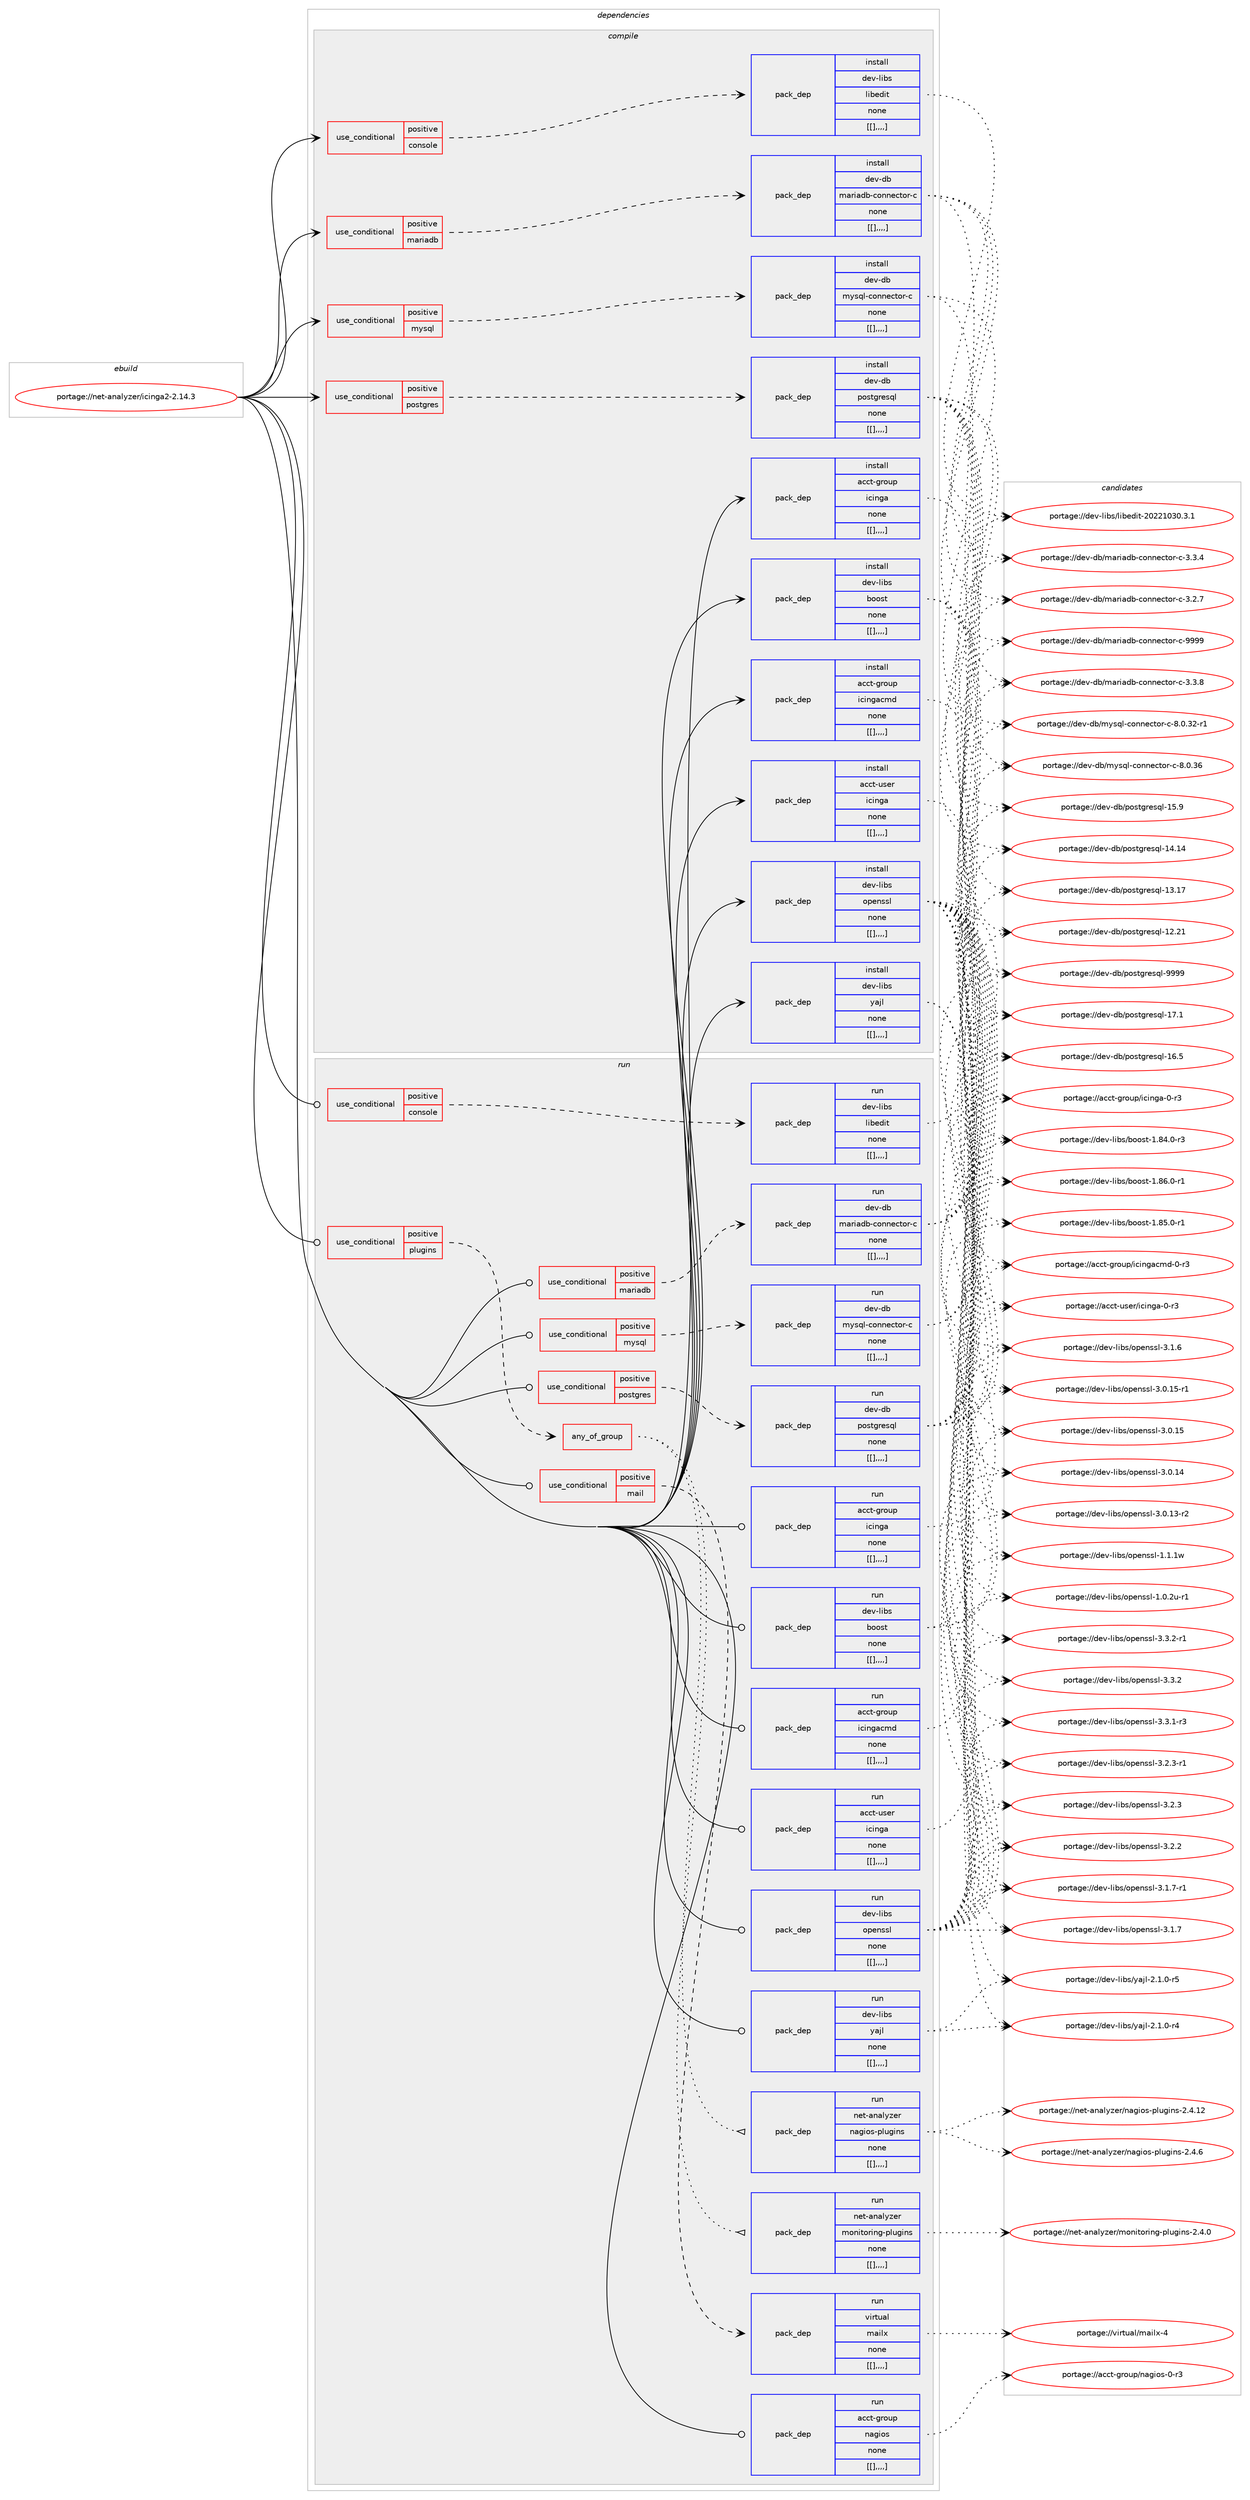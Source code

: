 digraph prolog {

# *************
# Graph options
# *************

newrank=true;
concentrate=true;
compound=true;
graph [rankdir=LR,fontname=Helvetica,fontsize=10,ranksep=1.5];#, ranksep=2.5, nodesep=0.2];
edge  [arrowhead=vee];
node  [fontname=Helvetica,fontsize=10];

# **********
# The ebuild
# **********

subgraph cluster_leftcol {
color=gray;
label=<<i>ebuild</i>>;
id [label="portage://net-analyzer/icinga2-2.14.3", color=red, width=4, href="../net-analyzer/icinga2-2.14.3.svg"];
}

# ****************
# The dependencies
# ****************

subgraph cluster_midcol {
color=gray;
label=<<i>dependencies</i>>;
subgraph cluster_compile {
fillcolor="#eeeeee";
style=filled;
label=<<i>compile</i>>;
subgraph cond4 {
dependency12 [label=<<TABLE BORDER="0" CELLBORDER="1" CELLSPACING="0" CELLPADDING="4"><TR><TD ROWSPAN="3" CELLPADDING="10">use_conditional</TD></TR><TR><TD>positive</TD></TR><TR><TD>console</TD></TR></TABLE>>, shape=none, color=red];
subgraph pack9 {
dependency13 [label=<<TABLE BORDER="0" CELLBORDER="1" CELLSPACING="0" CELLPADDING="4" WIDTH="220"><TR><TD ROWSPAN="6" CELLPADDING="30">pack_dep</TD></TR><TR><TD WIDTH="110">install</TD></TR><TR><TD>dev-libs</TD></TR><TR><TD>libedit</TD></TR><TR><TD>none</TD></TR><TR><TD>[[],,,,]</TD></TR></TABLE>>, shape=none, color=blue];
}
dependency12:e -> dependency13:w [weight=20,style="dashed",arrowhead="vee"];
}
id:e -> dependency12:w [weight=20,style="solid",arrowhead="vee"];
subgraph cond21 {
dependency78 [label=<<TABLE BORDER="0" CELLBORDER="1" CELLSPACING="0" CELLPADDING="4"><TR><TD ROWSPAN="3" CELLPADDING="10">use_conditional</TD></TR><TR><TD>positive</TD></TR><TR><TD>mariadb</TD></TR></TABLE>>, shape=none, color=red];
subgraph pack69 {
dependency135 [label=<<TABLE BORDER="0" CELLBORDER="1" CELLSPACING="0" CELLPADDING="4" WIDTH="220"><TR><TD ROWSPAN="6" CELLPADDING="30">pack_dep</TD></TR><TR><TD WIDTH="110">install</TD></TR><TR><TD>dev-db</TD></TR><TR><TD>mariadb-connector-c</TD></TR><TR><TD>none</TD></TR><TR><TD>[[],,,,]</TD></TR></TABLE>>, shape=none, color=blue];
}
dependency78:e -> dependency135:w [weight=20,style="dashed",arrowhead="vee"];
}
id:e -> dependency78:w [weight=20,style="solid",arrowhead="vee"];
subgraph cond37 {
dependency139 [label=<<TABLE BORDER="0" CELLBORDER="1" CELLSPACING="0" CELLPADDING="4"><TR><TD ROWSPAN="3" CELLPADDING="10">use_conditional</TD></TR><TR><TD>positive</TD></TR><TR><TD>mysql</TD></TR></TABLE>>, shape=none, color=red];
subgraph pack136 {
dependency165 [label=<<TABLE BORDER="0" CELLBORDER="1" CELLSPACING="0" CELLPADDING="4" WIDTH="220"><TR><TD ROWSPAN="6" CELLPADDING="30">pack_dep</TD></TR><TR><TD WIDTH="110">install</TD></TR><TR><TD>dev-db</TD></TR><TR><TD>mysql-connector-c</TD></TR><TR><TD>none</TD></TR><TR><TD>[[],,,,]</TD></TR></TABLE>>, shape=none, color=blue];
}
dependency139:e -> dependency165:w [weight=20,style="dashed",arrowhead="vee"];
}
id:e -> dependency139:w [weight=20,style="solid",arrowhead="vee"];
subgraph cond46 {
dependency217 [label=<<TABLE BORDER="0" CELLBORDER="1" CELLSPACING="0" CELLPADDING="4"><TR><TD ROWSPAN="3" CELLPADDING="10">use_conditional</TD></TR><TR><TD>positive</TD></TR><TR><TD>postgres</TD></TR></TABLE>>, shape=none, color=red];
subgraph pack173 {
dependency226 [label=<<TABLE BORDER="0" CELLBORDER="1" CELLSPACING="0" CELLPADDING="4" WIDTH="220"><TR><TD ROWSPAN="6" CELLPADDING="30">pack_dep</TD></TR><TR><TD WIDTH="110">install</TD></TR><TR><TD>dev-db</TD></TR><TR><TD>postgresql</TD></TR><TR><TD>none</TD></TR><TR><TD>[[],,,,]</TD></TR></TABLE>>, shape=none, color=blue];
}
dependency217:e -> dependency226:w [weight=20,style="dashed",arrowhead="vee"];
}
id:e -> dependency217:w [weight=20,style="solid",arrowhead="vee"];
subgraph pack183 {
dependency233 [label=<<TABLE BORDER="0" CELLBORDER="1" CELLSPACING="0" CELLPADDING="4" WIDTH="220"><TR><TD ROWSPAN="6" CELLPADDING="30">pack_dep</TD></TR><TR><TD WIDTH="110">install</TD></TR><TR><TD>acct-group</TD></TR><TR><TD>icinga</TD></TR><TR><TD>none</TD></TR><TR><TD>[[],,,,]</TD></TR></TABLE>>, shape=none, color=blue];
}
id:e -> dependency233:w [weight=20,style="solid",arrowhead="vee"];
subgraph pack186 {
dependency244 [label=<<TABLE BORDER="0" CELLBORDER="1" CELLSPACING="0" CELLPADDING="4" WIDTH="220"><TR><TD ROWSPAN="6" CELLPADDING="30">pack_dep</TD></TR><TR><TD WIDTH="110">install</TD></TR><TR><TD>acct-group</TD></TR><TR><TD>icingacmd</TD></TR><TR><TD>none</TD></TR><TR><TD>[[],,,,]</TD></TR></TABLE>>, shape=none, color=blue];
}
id:e -> dependency244:w [weight=20,style="solid",arrowhead="vee"];
subgraph pack202 {
dependency268 [label=<<TABLE BORDER="0" CELLBORDER="1" CELLSPACING="0" CELLPADDING="4" WIDTH="220"><TR><TD ROWSPAN="6" CELLPADDING="30">pack_dep</TD></TR><TR><TD WIDTH="110">install</TD></TR><TR><TD>acct-user</TD></TR><TR><TD>icinga</TD></TR><TR><TD>none</TD></TR><TR><TD>[[],,,,]</TD></TR></TABLE>>, shape=none, color=blue];
}
id:e -> dependency268:w [weight=20,style="solid",arrowhead="vee"];
subgraph pack207 {
dependency281 [label=<<TABLE BORDER="0" CELLBORDER="1" CELLSPACING="0" CELLPADDING="4" WIDTH="220"><TR><TD ROWSPAN="6" CELLPADDING="30">pack_dep</TD></TR><TR><TD WIDTH="110">install</TD></TR><TR><TD>dev-libs</TD></TR><TR><TD>boost</TD></TR><TR><TD>none</TD></TR><TR><TD>[[],,,,]</TD></TR></TABLE>>, shape=none, color=blue];
}
id:e -> dependency281:w [weight=20,style="solid",arrowhead="vee"];
subgraph pack228 {
dependency301 [label=<<TABLE BORDER="0" CELLBORDER="1" CELLSPACING="0" CELLPADDING="4" WIDTH="220"><TR><TD ROWSPAN="6" CELLPADDING="30">pack_dep</TD></TR><TR><TD WIDTH="110">install</TD></TR><TR><TD>dev-libs</TD></TR><TR><TD>openssl</TD></TR><TR><TD>none</TD></TR><TR><TD>[[],,,,]</TD></TR></TABLE>>, shape=none, color=blue];
}
id:e -> dependency301:w [weight=20,style="solid",arrowhead="vee"];
subgraph pack239 {
dependency319 [label=<<TABLE BORDER="0" CELLBORDER="1" CELLSPACING="0" CELLPADDING="4" WIDTH="220"><TR><TD ROWSPAN="6" CELLPADDING="30">pack_dep</TD></TR><TR><TD WIDTH="110">install</TD></TR><TR><TD>dev-libs</TD></TR><TR><TD>yajl</TD></TR><TR><TD>none</TD></TR><TR><TD>[[],,,,]</TD></TR></TABLE>>, shape=none, color=blue];
}
id:e -> dependency319:w [weight=20,style="solid",arrowhead="vee"];
}
subgraph cluster_compileandrun {
fillcolor="#eeeeee";
style=filled;
label=<<i>compile and run</i>>;
}
subgraph cluster_run {
fillcolor="#eeeeee";
style=filled;
label=<<i>run</i>>;
subgraph cond85 {
dependency347 [label=<<TABLE BORDER="0" CELLBORDER="1" CELLSPACING="0" CELLPADDING="4"><TR><TD ROWSPAN="3" CELLPADDING="10">use_conditional</TD></TR><TR><TD>positive</TD></TR><TR><TD>console</TD></TR></TABLE>>, shape=none, color=red];
subgraph pack271 {
dependency373 [label=<<TABLE BORDER="0" CELLBORDER="1" CELLSPACING="0" CELLPADDING="4" WIDTH="220"><TR><TD ROWSPAN="6" CELLPADDING="30">pack_dep</TD></TR><TR><TD WIDTH="110">run</TD></TR><TR><TD>dev-libs</TD></TR><TR><TD>libedit</TD></TR><TR><TD>none</TD></TR><TR><TD>[[],,,,]</TD></TR></TABLE>>, shape=none, color=blue];
}
dependency347:e -> dependency373:w [weight=20,style="dashed",arrowhead="vee"];
}
id:e -> dependency347:w [weight=20,style="solid",arrowhead="odot"];
subgraph cond98 {
dependency386 [label=<<TABLE BORDER="0" CELLBORDER="1" CELLSPACING="0" CELLPADDING="4"><TR><TD ROWSPAN="3" CELLPADDING="10">use_conditional</TD></TR><TR><TD>positive</TD></TR><TR><TD>mail</TD></TR></TABLE>>, shape=none, color=red];
subgraph pack297 {
dependency399 [label=<<TABLE BORDER="0" CELLBORDER="1" CELLSPACING="0" CELLPADDING="4" WIDTH="220"><TR><TD ROWSPAN="6" CELLPADDING="30">pack_dep</TD></TR><TR><TD WIDTH="110">run</TD></TR><TR><TD>virtual</TD></TR><TR><TD>mailx</TD></TR><TR><TD>none</TD></TR><TR><TD>[[],,,,]</TD></TR></TABLE>>, shape=none, color=blue];
}
dependency386:e -> dependency399:w [weight=20,style="dashed",arrowhead="vee"];
}
id:e -> dependency386:w [weight=20,style="solid",arrowhead="odot"];
subgraph cond107 {
dependency413 [label=<<TABLE BORDER="0" CELLBORDER="1" CELLSPACING="0" CELLPADDING="4"><TR><TD ROWSPAN="3" CELLPADDING="10">use_conditional</TD></TR><TR><TD>positive</TD></TR><TR><TD>mariadb</TD></TR></TABLE>>, shape=none, color=red];
subgraph pack314 {
dependency427 [label=<<TABLE BORDER="0" CELLBORDER="1" CELLSPACING="0" CELLPADDING="4" WIDTH="220"><TR><TD ROWSPAN="6" CELLPADDING="30">pack_dep</TD></TR><TR><TD WIDTH="110">run</TD></TR><TR><TD>dev-db</TD></TR><TR><TD>mariadb-connector-c</TD></TR><TR><TD>none</TD></TR><TR><TD>[[],,,,]</TD></TR></TABLE>>, shape=none, color=blue];
}
dependency413:e -> dependency427:w [weight=20,style="dashed",arrowhead="vee"];
}
id:e -> dependency413:w [weight=20,style="solid",arrowhead="odot"];
subgraph cond116 {
dependency456 [label=<<TABLE BORDER="0" CELLBORDER="1" CELLSPACING="0" CELLPADDING="4"><TR><TD ROWSPAN="3" CELLPADDING="10">use_conditional</TD></TR><TR><TD>positive</TD></TR><TR><TD>mysql</TD></TR></TABLE>>, shape=none, color=red];
subgraph pack357 {
dependency474 [label=<<TABLE BORDER="0" CELLBORDER="1" CELLSPACING="0" CELLPADDING="4" WIDTH="220"><TR><TD ROWSPAN="6" CELLPADDING="30">pack_dep</TD></TR><TR><TD WIDTH="110">run</TD></TR><TR><TD>dev-db</TD></TR><TR><TD>mysql-connector-c</TD></TR><TR><TD>none</TD></TR><TR><TD>[[],,,,]</TD></TR></TABLE>>, shape=none, color=blue];
}
dependency456:e -> dependency474:w [weight=20,style="dashed",arrowhead="vee"];
}
id:e -> dependency456:w [weight=20,style="solid",arrowhead="odot"];
subgraph cond127 {
dependency498 [label=<<TABLE BORDER="0" CELLBORDER="1" CELLSPACING="0" CELLPADDING="4"><TR><TD ROWSPAN="3" CELLPADDING="10">use_conditional</TD></TR><TR><TD>positive</TD></TR><TR><TD>plugins</TD></TR></TABLE>>, shape=none, color=red];
subgraph any5 {
dependency510 [label=<<TABLE BORDER="0" CELLBORDER="1" CELLSPACING="0" CELLPADDING="4"><TR><TD CELLPADDING="10">any_of_group</TD></TR></TABLE>>, shape=none, color=red];subgraph pack404 {
dependency566 [label=<<TABLE BORDER="0" CELLBORDER="1" CELLSPACING="0" CELLPADDING="4" WIDTH="220"><TR><TD ROWSPAN="6" CELLPADDING="30">pack_dep</TD></TR><TR><TD WIDTH="110">run</TD></TR><TR><TD>net-analyzer</TD></TR><TR><TD>monitoring-plugins</TD></TR><TR><TD>none</TD></TR><TR><TD>[[],,,,]</TD></TR></TABLE>>, shape=none, color=blue];
}
dependency510:e -> dependency566:w [weight=20,style="dotted",arrowhead="oinv"];
subgraph pack426 {
dependency577 [label=<<TABLE BORDER="0" CELLBORDER="1" CELLSPACING="0" CELLPADDING="4" WIDTH="220"><TR><TD ROWSPAN="6" CELLPADDING="30">pack_dep</TD></TR><TR><TD WIDTH="110">run</TD></TR><TR><TD>net-analyzer</TD></TR><TR><TD>nagios-plugins</TD></TR><TR><TD>none</TD></TR><TR><TD>[[],,,,]</TD></TR></TABLE>>, shape=none, color=blue];
}
dependency510:e -> dependency577:w [weight=20,style="dotted",arrowhead="oinv"];
}
dependency498:e -> dependency510:w [weight=20,style="dashed",arrowhead="vee"];
}
id:e -> dependency498:w [weight=20,style="solid",arrowhead="odot"];
subgraph cond151 {
dependency579 [label=<<TABLE BORDER="0" CELLBORDER="1" CELLSPACING="0" CELLPADDING="4"><TR><TD ROWSPAN="3" CELLPADDING="10">use_conditional</TD></TR><TR><TD>positive</TD></TR><TR><TD>postgres</TD></TR></TABLE>>, shape=none, color=red];
subgraph pack430 {
dependency583 [label=<<TABLE BORDER="0" CELLBORDER="1" CELLSPACING="0" CELLPADDING="4" WIDTH="220"><TR><TD ROWSPAN="6" CELLPADDING="30">pack_dep</TD></TR><TR><TD WIDTH="110">run</TD></TR><TR><TD>dev-db</TD></TR><TR><TD>postgresql</TD></TR><TR><TD>none</TD></TR><TR><TD>[[],,,,]</TD></TR></TABLE>>, shape=none, color=blue];
}
dependency579:e -> dependency583:w [weight=20,style="dashed",arrowhead="vee"];
}
id:e -> dependency579:w [weight=20,style="solid",arrowhead="odot"];
subgraph pack437 {
dependency590 [label=<<TABLE BORDER="0" CELLBORDER="1" CELLSPACING="0" CELLPADDING="4" WIDTH="220"><TR><TD ROWSPAN="6" CELLPADDING="30">pack_dep</TD></TR><TR><TD WIDTH="110">run</TD></TR><TR><TD>acct-group</TD></TR><TR><TD>icinga</TD></TR><TR><TD>none</TD></TR><TR><TD>[[],,,,]</TD></TR></TABLE>>, shape=none, color=blue];
}
id:e -> dependency590:w [weight=20,style="solid",arrowhead="odot"];
subgraph pack445 {
dependency648 [label=<<TABLE BORDER="0" CELLBORDER="1" CELLSPACING="0" CELLPADDING="4" WIDTH="220"><TR><TD ROWSPAN="6" CELLPADDING="30">pack_dep</TD></TR><TR><TD WIDTH="110">run</TD></TR><TR><TD>acct-group</TD></TR><TR><TD>icingacmd</TD></TR><TR><TD>none</TD></TR><TR><TD>[[],,,,]</TD></TR></TABLE>>, shape=none, color=blue];
}
id:e -> dependency648:w [weight=20,style="solid",arrowhead="odot"];
subgraph pack502 {
dependency678 [label=<<TABLE BORDER="0" CELLBORDER="1" CELLSPACING="0" CELLPADDING="4" WIDTH="220"><TR><TD ROWSPAN="6" CELLPADDING="30">pack_dep</TD></TR><TR><TD WIDTH="110">run</TD></TR><TR><TD>acct-group</TD></TR><TR><TD>nagios</TD></TR><TR><TD>none</TD></TR><TR><TD>[[],,,,]</TD></TR></TABLE>>, shape=none, color=blue];
}
id:e -> dependency678:w [weight=20,style="solid",arrowhead="odot"];
subgraph pack506 {
dependency685 [label=<<TABLE BORDER="0" CELLBORDER="1" CELLSPACING="0" CELLPADDING="4" WIDTH="220"><TR><TD ROWSPAN="6" CELLPADDING="30">pack_dep</TD></TR><TR><TD WIDTH="110">run</TD></TR><TR><TD>acct-user</TD></TR><TR><TD>icinga</TD></TR><TR><TD>none</TD></TR><TR><TD>[[],,,,]</TD></TR></TABLE>>, shape=none, color=blue];
}
id:e -> dependency685:w [weight=20,style="solid",arrowhead="odot"];
subgraph pack514 {
dependency691 [label=<<TABLE BORDER="0" CELLBORDER="1" CELLSPACING="0" CELLPADDING="4" WIDTH="220"><TR><TD ROWSPAN="6" CELLPADDING="30">pack_dep</TD></TR><TR><TD WIDTH="110">run</TD></TR><TR><TD>dev-libs</TD></TR><TR><TD>boost</TD></TR><TR><TD>none</TD></TR><TR><TD>[[],,,,]</TD></TR></TABLE>>, shape=none, color=blue];
}
id:e -> dependency691:w [weight=20,style="solid",arrowhead="odot"];
subgraph pack517 {
dependency695 [label=<<TABLE BORDER="0" CELLBORDER="1" CELLSPACING="0" CELLPADDING="4" WIDTH="220"><TR><TD ROWSPAN="6" CELLPADDING="30">pack_dep</TD></TR><TR><TD WIDTH="110">run</TD></TR><TR><TD>dev-libs</TD></TR><TR><TD>openssl</TD></TR><TR><TD>none</TD></TR><TR><TD>[[],,,,]</TD></TR></TABLE>>, shape=none, color=blue];
}
id:e -> dependency695:w [weight=20,style="solid",arrowhead="odot"];
subgraph pack521 {
dependency713 [label=<<TABLE BORDER="0" CELLBORDER="1" CELLSPACING="0" CELLPADDING="4" WIDTH="220"><TR><TD ROWSPAN="6" CELLPADDING="30">pack_dep</TD></TR><TR><TD WIDTH="110">run</TD></TR><TR><TD>dev-libs</TD></TR><TR><TD>yajl</TD></TR><TR><TD>none</TD></TR><TR><TD>[[],,,,]</TD></TR></TABLE>>, shape=none, color=blue];
}
id:e -> dependency713:w [weight=20,style="solid",arrowhead="odot"];
}
}

# **************
# The candidates
# **************

subgraph cluster_choices {
rank=same;
color=gray;
label=<<i>candidates</i>>;

subgraph choice348 {
color=black;
nodesep=1;
choice1001011184510810598115471081059810110010511645504850504948514846514649 [label="portage://dev-libs/libedit-20221030.3.1", color=red, width=4,href="../dev-libs/libedit-20221030.3.1.svg"];
dependency13:e -> choice1001011184510810598115471081059810110010511645504850504948514846514649:w [style=dotted,weight="100"];
}
subgraph choice350 {
color=black;
nodesep=1;
choice10010111845100984710997114105971009845991111101101019911611111445994557575757 [label="portage://dev-db/mariadb-connector-c-9999", color=red, width=4,href="../dev-db/mariadb-connector-c-9999.svg"];
choice1001011184510098471099711410597100984599111110110101991161111144599455146514656 [label="portage://dev-db/mariadb-connector-c-3.3.8", color=red, width=4,href="../dev-db/mariadb-connector-c-3.3.8.svg"];
choice1001011184510098471099711410597100984599111110110101991161111144599455146514652 [label="portage://dev-db/mariadb-connector-c-3.3.4", color=red, width=4,href="../dev-db/mariadb-connector-c-3.3.4.svg"];
choice1001011184510098471099711410597100984599111110110101991161111144599455146504655 [label="portage://dev-db/mariadb-connector-c-3.2.7", color=red, width=4,href="../dev-db/mariadb-connector-c-3.2.7.svg"];
dependency135:e -> choice10010111845100984710997114105971009845991111101101019911611111445994557575757:w [style=dotted,weight="100"];
dependency135:e -> choice1001011184510098471099711410597100984599111110110101991161111144599455146514656:w [style=dotted,weight="100"];
dependency135:e -> choice1001011184510098471099711410597100984599111110110101991161111144599455146514652:w [style=dotted,weight="100"];
dependency135:e -> choice1001011184510098471099711410597100984599111110110101991161111144599455146504655:w [style=dotted,weight="100"];
}
subgraph choice359 {
color=black;
nodesep=1;
choice100101118451009847109121115113108459911111011010199116111114459945564648465154 [label="portage://dev-db/mysql-connector-c-8.0.36", color=red, width=4,href="../dev-db/mysql-connector-c-8.0.36.svg"];
choice1001011184510098471091211151131084599111110110101991161111144599455646484651504511449 [label="portage://dev-db/mysql-connector-c-8.0.32-r1", color=red, width=4,href="../dev-db/mysql-connector-c-8.0.32-r1.svg"];
dependency165:e -> choice100101118451009847109121115113108459911111011010199116111114459945564648465154:w [style=dotted,weight="100"];
dependency165:e -> choice1001011184510098471091211151131084599111110110101991161111144599455646484651504511449:w [style=dotted,weight="100"];
}
subgraph choice366 {
color=black;
nodesep=1;
choice1001011184510098471121111151161031141011151131084557575757 [label="portage://dev-db/postgresql-9999", color=red, width=4,href="../dev-db/postgresql-9999.svg"];
choice1001011184510098471121111151161031141011151131084549554649 [label="portage://dev-db/postgresql-17.1", color=red, width=4,href="../dev-db/postgresql-17.1.svg"];
choice1001011184510098471121111151161031141011151131084549544653 [label="portage://dev-db/postgresql-16.5", color=red, width=4,href="../dev-db/postgresql-16.5.svg"];
choice1001011184510098471121111151161031141011151131084549534657 [label="portage://dev-db/postgresql-15.9", color=red, width=4,href="../dev-db/postgresql-15.9.svg"];
choice100101118451009847112111115116103114101115113108454952464952 [label="portage://dev-db/postgresql-14.14", color=red, width=4,href="../dev-db/postgresql-14.14.svg"];
choice100101118451009847112111115116103114101115113108454951464955 [label="portage://dev-db/postgresql-13.17", color=red, width=4,href="../dev-db/postgresql-13.17.svg"];
choice100101118451009847112111115116103114101115113108454950465049 [label="portage://dev-db/postgresql-12.21", color=red, width=4,href="../dev-db/postgresql-12.21.svg"];
dependency226:e -> choice1001011184510098471121111151161031141011151131084557575757:w [style=dotted,weight="100"];
dependency226:e -> choice1001011184510098471121111151161031141011151131084549554649:w [style=dotted,weight="100"];
dependency226:e -> choice1001011184510098471121111151161031141011151131084549544653:w [style=dotted,weight="100"];
dependency226:e -> choice1001011184510098471121111151161031141011151131084549534657:w [style=dotted,weight="100"];
dependency226:e -> choice100101118451009847112111115116103114101115113108454952464952:w [style=dotted,weight="100"];
dependency226:e -> choice100101118451009847112111115116103114101115113108454951464955:w [style=dotted,weight="100"];
dependency226:e -> choice100101118451009847112111115116103114101115113108454950465049:w [style=dotted,weight="100"];
}
subgraph choice375 {
color=black;
nodesep=1;
choice9799991164510311411111711247105991051101039745484511451 [label="portage://acct-group/icinga-0-r3", color=red, width=4,href="../acct-group/icinga-0-r3.svg"];
dependency233:e -> choice9799991164510311411111711247105991051101039745484511451:w [style=dotted,weight="100"];
}
subgraph choice387 {
color=black;
nodesep=1;
choice979999116451031141111171124710599105110103979910910045484511451 [label="portage://acct-group/icingacmd-0-r3", color=red, width=4,href="../acct-group/icingacmd-0-r3.svg"];
dependency244:e -> choice979999116451031141111171124710599105110103979910910045484511451:w [style=dotted,weight="100"];
}
subgraph choice392 {
color=black;
nodesep=1;
choice9799991164511711510111447105991051101039745484511451 [label="portage://acct-user/icinga-0-r3", color=red, width=4,href="../acct-user/icinga-0-r3.svg"];
dependency268:e -> choice9799991164511711510111447105991051101039745484511451:w [style=dotted,weight="100"];
}
subgraph choice395 {
color=black;
nodesep=1;
choice10010111845108105981154798111111115116454946565446484511449 [label="portage://dev-libs/boost-1.86.0-r1", color=red, width=4,href="../dev-libs/boost-1.86.0-r1.svg"];
choice10010111845108105981154798111111115116454946565346484511449 [label="portage://dev-libs/boost-1.85.0-r1", color=red, width=4,href="../dev-libs/boost-1.85.0-r1.svg"];
choice10010111845108105981154798111111115116454946565246484511451 [label="portage://dev-libs/boost-1.84.0-r3", color=red, width=4,href="../dev-libs/boost-1.84.0-r3.svg"];
dependency281:e -> choice10010111845108105981154798111111115116454946565446484511449:w [style=dotted,weight="100"];
dependency281:e -> choice10010111845108105981154798111111115116454946565346484511449:w [style=dotted,weight="100"];
dependency281:e -> choice10010111845108105981154798111111115116454946565246484511451:w [style=dotted,weight="100"];
}
subgraph choice400 {
color=black;
nodesep=1;
choice1001011184510810598115471111121011101151151084551465146504511449 [label="portage://dev-libs/openssl-3.3.2-r1", color=red, width=4,href="../dev-libs/openssl-3.3.2-r1.svg"];
choice100101118451081059811547111112101110115115108455146514650 [label="portage://dev-libs/openssl-3.3.2", color=red, width=4,href="../dev-libs/openssl-3.3.2.svg"];
choice1001011184510810598115471111121011101151151084551465146494511451 [label="portage://dev-libs/openssl-3.3.1-r3", color=red, width=4,href="../dev-libs/openssl-3.3.1-r3.svg"];
choice1001011184510810598115471111121011101151151084551465046514511449 [label="portage://dev-libs/openssl-3.2.3-r1", color=red, width=4,href="../dev-libs/openssl-3.2.3-r1.svg"];
choice100101118451081059811547111112101110115115108455146504651 [label="portage://dev-libs/openssl-3.2.3", color=red, width=4,href="../dev-libs/openssl-3.2.3.svg"];
choice100101118451081059811547111112101110115115108455146504650 [label="portage://dev-libs/openssl-3.2.2", color=red, width=4,href="../dev-libs/openssl-3.2.2.svg"];
choice1001011184510810598115471111121011101151151084551464946554511449 [label="portage://dev-libs/openssl-3.1.7-r1", color=red, width=4,href="../dev-libs/openssl-3.1.7-r1.svg"];
choice100101118451081059811547111112101110115115108455146494655 [label="portage://dev-libs/openssl-3.1.7", color=red, width=4,href="../dev-libs/openssl-3.1.7.svg"];
choice100101118451081059811547111112101110115115108455146494654 [label="portage://dev-libs/openssl-3.1.6", color=red, width=4,href="../dev-libs/openssl-3.1.6.svg"];
choice100101118451081059811547111112101110115115108455146484649534511449 [label="portage://dev-libs/openssl-3.0.15-r1", color=red, width=4,href="../dev-libs/openssl-3.0.15-r1.svg"];
choice10010111845108105981154711111210111011511510845514648464953 [label="portage://dev-libs/openssl-3.0.15", color=red, width=4,href="../dev-libs/openssl-3.0.15.svg"];
choice10010111845108105981154711111210111011511510845514648464952 [label="portage://dev-libs/openssl-3.0.14", color=red, width=4,href="../dev-libs/openssl-3.0.14.svg"];
choice100101118451081059811547111112101110115115108455146484649514511450 [label="portage://dev-libs/openssl-3.0.13-r2", color=red, width=4,href="../dev-libs/openssl-3.0.13-r2.svg"];
choice100101118451081059811547111112101110115115108454946494649119 [label="portage://dev-libs/openssl-1.1.1w", color=red, width=4,href="../dev-libs/openssl-1.1.1w.svg"];
choice1001011184510810598115471111121011101151151084549464846501174511449 [label="portage://dev-libs/openssl-1.0.2u-r1", color=red, width=4,href="../dev-libs/openssl-1.0.2u-r1.svg"];
dependency301:e -> choice1001011184510810598115471111121011101151151084551465146504511449:w [style=dotted,weight="100"];
dependency301:e -> choice100101118451081059811547111112101110115115108455146514650:w [style=dotted,weight="100"];
dependency301:e -> choice1001011184510810598115471111121011101151151084551465146494511451:w [style=dotted,weight="100"];
dependency301:e -> choice1001011184510810598115471111121011101151151084551465046514511449:w [style=dotted,weight="100"];
dependency301:e -> choice100101118451081059811547111112101110115115108455146504651:w [style=dotted,weight="100"];
dependency301:e -> choice100101118451081059811547111112101110115115108455146504650:w [style=dotted,weight="100"];
dependency301:e -> choice1001011184510810598115471111121011101151151084551464946554511449:w [style=dotted,weight="100"];
dependency301:e -> choice100101118451081059811547111112101110115115108455146494655:w [style=dotted,weight="100"];
dependency301:e -> choice100101118451081059811547111112101110115115108455146494654:w [style=dotted,weight="100"];
dependency301:e -> choice100101118451081059811547111112101110115115108455146484649534511449:w [style=dotted,weight="100"];
dependency301:e -> choice10010111845108105981154711111210111011511510845514648464953:w [style=dotted,weight="100"];
dependency301:e -> choice10010111845108105981154711111210111011511510845514648464952:w [style=dotted,weight="100"];
dependency301:e -> choice100101118451081059811547111112101110115115108455146484649514511450:w [style=dotted,weight="100"];
dependency301:e -> choice100101118451081059811547111112101110115115108454946494649119:w [style=dotted,weight="100"];
dependency301:e -> choice1001011184510810598115471111121011101151151084549464846501174511449:w [style=dotted,weight="100"];
}
subgraph choice424 {
color=black;
nodesep=1;
choice100101118451081059811547121971061084550464946484511453 [label="portage://dev-libs/yajl-2.1.0-r5", color=red, width=4,href="../dev-libs/yajl-2.1.0-r5.svg"];
choice100101118451081059811547121971061084550464946484511452 [label="portage://dev-libs/yajl-2.1.0-r4", color=red, width=4,href="../dev-libs/yajl-2.1.0-r4.svg"];
dependency319:e -> choice100101118451081059811547121971061084550464946484511453:w [style=dotted,weight="100"];
dependency319:e -> choice100101118451081059811547121971061084550464946484511452:w [style=dotted,weight="100"];
}
subgraph choice430 {
color=black;
nodesep=1;
choice1001011184510810598115471081059810110010511645504850504948514846514649 [label="portage://dev-libs/libedit-20221030.3.1", color=red, width=4,href="../dev-libs/libedit-20221030.3.1.svg"];
dependency373:e -> choice1001011184510810598115471081059810110010511645504850504948514846514649:w [style=dotted,weight="100"];
}
subgraph choice432 {
color=black;
nodesep=1;
choice1181051141161179710847109971051081204552 [label="portage://virtual/mailx-4", color=red, width=4,href="../virtual/mailx-4.svg"];
dependency399:e -> choice1181051141161179710847109971051081204552:w [style=dotted,weight="100"];
}
subgraph choice436 {
color=black;
nodesep=1;
choice10010111845100984710997114105971009845991111101101019911611111445994557575757 [label="portage://dev-db/mariadb-connector-c-9999", color=red, width=4,href="../dev-db/mariadb-connector-c-9999.svg"];
choice1001011184510098471099711410597100984599111110110101991161111144599455146514656 [label="portage://dev-db/mariadb-connector-c-3.3.8", color=red, width=4,href="../dev-db/mariadb-connector-c-3.3.8.svg"];
choice1001011184510098471099711410597100984599111110110101991161111144599455146514652 [label="portage://dev-db/mariadb-connector-c-3.3.4", color=red, width=4,href="../dev-db/mariadb-connector-c-3.3.4.svg"];
choice1001011184510098471099711410597100984599111110110101991161111144599455146504655 [label="portage://dev-db/mariadb-connector-c-3.2.7", color=red, width=4,href="../dev-db/mariadb-connector-c-3.2.7.svg"];
dependency427:e -> choice10010111845100984710997114105971009845991111101101019911611111445994557575757:w [style=dotted,weight="100"];
dependency427:e -> choice1001011184510098471099711410597100984599111110110101991161111144599455146514656:w [style=dotted,weight="100"];
dependency427:e -> choice1001011184510098471099711410597100984599111110110101991161111144599455146514652:w [style=dotted,weight="100"];
dependency427:e -> choice1001011184510098471099711410597100984599111110110101991161111144599455146504655:w [style=dotted,weight="100"];
}
subgraph choice445 {
color=black;
nodesep=1;
choice100101118451009847109121115113108459911111011010199116111114459945564648465154 [label="portage://dev-db/mysql-connector-c-8.0.36", color=red, width=4,href="../dev-db/mysql-connector-c-8.0.36.svg"];
choice1001011184510098471091211151131084599111110110101991161111144599455646484651504511449 [label="portage://dev-db/mysql-connector-c-8.0.32-r1", color=red, width=4,href="../dev-db/mysql-connector-c-8.0.32-r1.svg"];
dependency474:e -> choice100101118451009847109121115113108459911111011010199116111114459945564648465154:w [style=dotted,weight="100"];
dependency474:e -> choice1001011184510098471091211151131084599111110110101991161111144599455646484651504511449:w [style=dotted,weight="100"];
}
subgraph choice451 {
color=black;
nodesep=1;
choice1101011164597110971081211221011144710911111010511611111410511010345112108117103105110115455046524648 [label="portage://net-analyzer/monitoring-plugins-2.4.0", color=red, width=4,href="../net-analyzer/monitoring-plugins-2.4.0.svg"];
dependency566:e -> choice1101011164597110971081211221011144710911111010511611111410511010345112108117103105110115455046524648:w [style=dotted,weight="100"];
}
subgraph choice465 {
color=black;
nodesep=1;
choice11010111645971109710812112210111447110971031051111154511210811710310511011545504652464950 [label="portage://net-analyzer/nagios-plugins-2.4.12", color=red, width=4,href="../net-analyzer/nagios-plugins-2.4.12.svg"];
choice110101116459711097108121122101114471109710310511111545112108117103105110115455046524654 [label="portage://net-analyzer/nagios-plugins-2.4.6", color=red, width=4,href="../net-analyzer/nagios-plugins-2.4.6.svg"];
dependency577:e -> choice11010111645971109710812112210111447110971031051111154511210811710310511011545504652464950:w [style=dotted,weight="100"];
dependency577:e -> choice110101116459711097108121122101114471109710310511111545112108117103105110115455046524654:w [style=dotted,weight="100"];
}
subgraph choice469 {
color=black;
nodesep=1;
choice1001011184510098471121111151161031141011151131084557575757 [label="portage://dev-db/postgresql-9999", color=red, width=4,href="../dev-db/postgresql-9999.svg"];
choice1001011184510098471121111151161031141011151131084549554649 [label="portage://dev-db/postgresql-17.1", color=red, width=4,href="../dev-db/postgresql-17.1.svg"];
choice1001011184510098471121111151161031141011151131084549544653 [label="portage://dev-db/postgresql-16.5", color=red, width=4,href="../dev-db/postgresql-16.5.svg"];
choice1001011184510098471121111151161031141011151131084549534657 [label="portage://dev-db/postgresql-15.9", color=red, width=4,href="../dev-db/postgresql-15.9.svg"];
choice100101118451009847112111115116103114101115113108454952464952 [label="portage://dev-db/postgresql-14.14", color=red, width=4,href="../dev-db/postgresql-14.14.svg"];
choice100101118451009847112111115116103114101115113108454951464955 [label="portage://dev-db/postgresql-13.17", color=red, width=4,href="../dev-db/postgresql-13.17.svg"];
choice100101118451009847112111115116103114101115113108454950465049 [label="portage://dev-db/postgresql-12.21", color=red, width=4,href="../dev-db/postgresql-12.21.svg"];
dependency583:e -> choice1001011184510098471121111151161031141011151131084557575757:w [style=dotted,weight="100"];
dependency583:e -> choice1001011184510098471121111151161031141011151131084549554649:w [style=dotted,weight="100"];
dependency583:e -> choice1001011184510098471121111151161031141011151131084549544653:w [style=dotted,weight="100"];
dependency583:e -> choice1001011184510098471121111151161031141011151131084549534657:w [style=dotted,weight="100"];
dependency583:e -> choice100101118451009847112111115116103114101115113108454952464952:w [style=dotted,weight="100"];
dependency583:e -> choice100101118451009847112111115116103114101115113108454951464955:w [style=dotted,weight="100"];
dependency583:e -> choice100101118451009847112111115116103114101115113108454950465049:w [style=dotted,weight="100"];
}
subgraph choice480 {
color=black;
nodesep=1;
choice9799991164510311411111711247105991051101039745484511451 [label="portage://acct-group/icinga-0-r3", color=red, width=4,href="../acct-group/icinga-0-r3.svg"];
dependency590:e -> choice9799991164510311411111711247105991051101039745484511451:w [style=dotted,weight="100"];
}
subgraph choice483 {
color=black;
nodesep=1;
choice979999116451031141111171124710599105110103979910910045484511451 [label="portage://acct-group/icingacmd-0-r3", color=red, width=4,href="../acct-group/icingacmd-0-r3.svg"];
dependency648:e -> choice979999116451031141111171124710599105110103979910910045484511451:w [style=dotted,weight="100"];
}
subgraph choice486 {
color=black;
nodesep=1;
choice97999911645103114111117112471109710310511111545484511451 [label="portage://acct-group/nagios-0-r3", color=red, width=4,href="../acct-group/nagios-0-r3.svg"];
dependency678:e -> choice97999911645103114111117112471109710310511111545484511451:w [style=dotted,weight="100"];
}
subgraph choice493 {
color=black;
nodesep=1;
choice9799991164511711510111447105991051101039745484511451 [label="portage://acct-user/icinga-0-r3", color=red, width=4,href="../acct-user/icinga-0-r3.svg"];
dependency685:e -> choice9799991164511711510111447105991051101039745484511451:w [style=dotted,weight="100"];
}
subgraph choice497 {
color=black;
nodesep=1;
choice10010111845108105981154798111111115116454946565446484511449 [label="portage://dev-libs/boost-1.86.0-r1", color=red, width=4,href="../dev-libs/boost-1.86.0-r1.svg"];
choice10010111845108105981154798111111115116454946565346484511449 [label="portage://dev-libs/boost-1.85.0-r1", color=red, width=4,href="../dev-libs/boost-1.85.0-r1.svg"];
choice10010111845108105981154798111111115116454946565246484511451 [label="portage://dev-libs/boost-1.84.0-r3", color=red, width=4,href="../dev-libs/boost-1.84.0-r3.svg"];
dependency691:e -> choice10010111845108105981154798111111115116454946565446484511449:w [style=dotted,weight="100"];
dependency691:e -> choice10010111845108105981154798111111115116454946565346484511449:w [style=dotted,weight="100"];
dependency691:e -> choice10010111845108105981154798111111115116454946565246484511451:w [style=dotted,weight="100"];
}
subgraph choice503 {
color=black;
nodesep=1;
choice1001011184510810598115471111121011101151151084551465146504511449 [label="portage://dev-libs/openssl-3.3.2-r1", color=red, width=4,href="../dev-libs/openssl-3.3.2-r1.svg"];
choice100101118451081059811547111112101110115115108455146514650 [label="portage://dev-libs/openssl-3.3.2", color=red, width=4,href="../dev-libs/openssl-3.3.2.svg"];
choice1001011184510810598115471111121011101151151084551465146494511451 [label="portage://dev-libs/openssl-3.3.1-r3", color=red, width=4,href="../dev-libs/openssl-3.3.1-r3.svg"];
choice1001011184510810598115471111121011101151151084551465046514511449 [label="portage://dev-libs/openssl-3.2.3-r1", color=red, width=4,href="../dev-libs/openssl-3.2.3-r1.svg"];
choice100101118451081059811547111112101110115115108455146504651 [label="portage://dev-libs/openssl-3.2.3", color=red, width=4,href="../dev-libs/openssl-3.2.3.svg"];
choice100101118451081059811547111112101110115115108455146504650 [label="portage://dev-libs/openssl-3.2.2", color=red, width=4,href="../dev-libs/openssl-3.2.2.svg"];
choice1001011184510810598115471111121011101151151084551464946554511449 [label="portage://dev-libs/openssl-3.1.7-r1", color=red, width=4,href="../dev-libs/openssl-3.1.7-r1.svg"];
choice100101118451081059811547111112101110115115108455146494655 [label="portage://dev-libs/openssl-3.1.7", color=red, width=4,href="../dev-libs/openssl-3.1.7.svg"];
choice100101118451081059811547111112101110115115108455146494654 [label="portage://dev-libs/openssl-3.1.6", color=red, width=4,href="../dev-libs/openssl-3.1.6.svg"];
choice100101118451081059811547111112101110115115108455146484649534511449 [label="portage://dev-libs/openssl-3.0.15-r1", color=red, width=4,href="../dev-libs/openssl-3.0.15-r1.svg"];
choice10010111845108105981154711111210111011511510845514648464953 [label="portage://dev-libs/openssl-3.0.15", color=red, width=4,href="../dev-libs/openssl-3.0.15.svg"];
choice10010111845108105981154711111210111011511510845514648464952 [label="portage://dev-libs/openssl-3.0.14", color=red, width=4,href="../dev-libs/openssl-3.0.14.svg"];
choice100101118451081059811547111112101110115115108455146484649514511450 [label="portage://dev-libs/openssl-3.0.13-r2", color=red, width=4,href="../dev-libs/openssl-3.0.13-r2.svg"];
choice100101118451081059811547111112101110115115108454946494649119 [label="portage://dev-libs/openssl-1.1.1w", color=red, width=4,href="../dev-libs/openssl-1.1.1w.svg"];
choice1001011184510810598115471111121011101151151084549464846501174511449 [label="portage://dev-libs/openssl-1.0.2u-r1", color=red, width=4,href="../dev-libs/openssl-1.0.2u-r1.svg"];
dependency695:e -> choice1001011184510810598115471111121011101151151084551465146504511449:w [style=dotted,weight="100"];
dependency695:e -> choice100101118451081059811547111112101110115115108455146514650:w [style=dotted,weight="100"];
dependency695:e -> choice1001011184510810598115471111121011101151151084551465146494511451:w [style=dotted,weight="100"];
dependency695:e -> choice1001011184510810598115471111121011101151151084551465046514511449:w [style=dotted,weight="100"];
dependency695:e -> choice100101118451081059811547111112101110115115108455146504651:w [style=dotted,weight="100"];
dependency695:e -> choice100101118451081059811547111112101110115115108455146504650:w [style=dotted,weight="100"];
dependency695:e -> choice1001011184510810598115471111121011101151151084551464946554511449:w [style=dotted,weight="100"];
dependency695:e -> choice100101118451081059811547111112101110115115108455146494655:w [style=dotted,weight="100"];
dependency695:e -> choice100101118451081059811547111112101110115115108455146494654:w [style=dotted,weight="100"];
dependency695:e -> choice100101118451081059811547111112101110115115108455146484649534511449:w [style=dotted,weight="100"];
dependency695:e -> choice10010111845108105981154711111210111011511510845514648464953:w [style=dotted,weight="100"];
dependency695:e -> choice10010111845108105981154711111210111011511510845514648464952:w [style=dotted,weight="100"];
dependency695:e -> choice100101118451081059811547111112101110115115108455146484649514511450:w [style=dotted,weight="100"];
dependency695:e -> choice100101118451081059811547111112101110115115108454946494649119:w [style=dotted,weight="100"];
dependency695:e -> choice1001011184510810598115471111121011101151151084549464846501174511449:w [style=dotted,weight="100"];
}
subgraph choice521 {
color=black;
nodesep=1;
choice100101118451081059811547121971061084550464946484511453 [label="portage://dev-libs/yajl-2.1.0-r5", color=red, width=4,href="../dev-libs/yajl-2.1.0-r5.svg"];
choice100101118451081059811547121971061084550464946484511452 [label="portage://dev-libs/yajl-2.1.0-r4", color=red, width=4,href="../dev-libs/yajl-2.1.0-r4.svg"];
dependency713:e -> choice100101118451081059811547121971061084550464946484511453:w [style=dotted,weight="100"];
dependency713:e -> choice100101118451081059811547121971061084550464946484511452:w [style=dotted,weight="100"];
}
}

}
